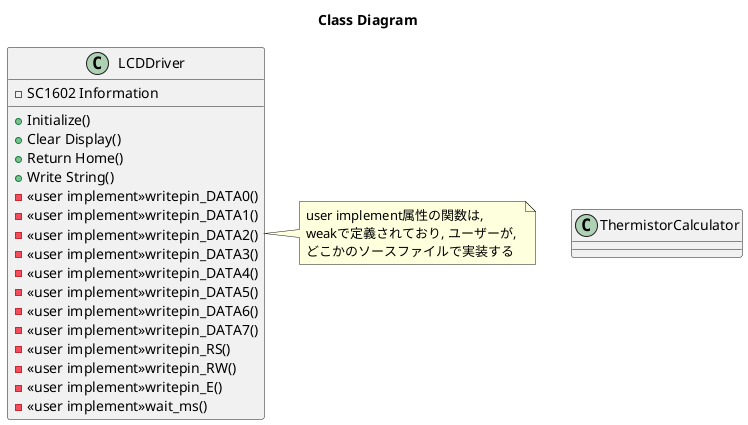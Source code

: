 @startuml

title Class Diagram

class LCDDriver{
  -SC1602 Information
  +Initialize()
  +Clear Display()
  +Return Home()
  +Write String()
  -<<user implement>>writepin_DATA0()
  -<<user implement>>writepin_DATA1()
  -<<user implement>>writepin_DATA2()
  -<<user implement>>writepin_DATA3()
  -<<user implement>>writepin_DATA4()
  -<<user implement>>writepin_DATA5()
  -<<user implement>>writepin_DATA6()
  -<<user implement>>writepin_DATA7()
  -<<user implement>>writepin_RS()
  -<<user implement>>writepin_RW()
  -<<user implement>>writepin_E()
  -<<user implement>>wait_ms()
}

note right
  user implement属性の関数は, 
  weakで定義されており, ユーザーが, 
  どこかのソースファイルで実装する
end note

class ThermistorCalculator{
}
@enduml
